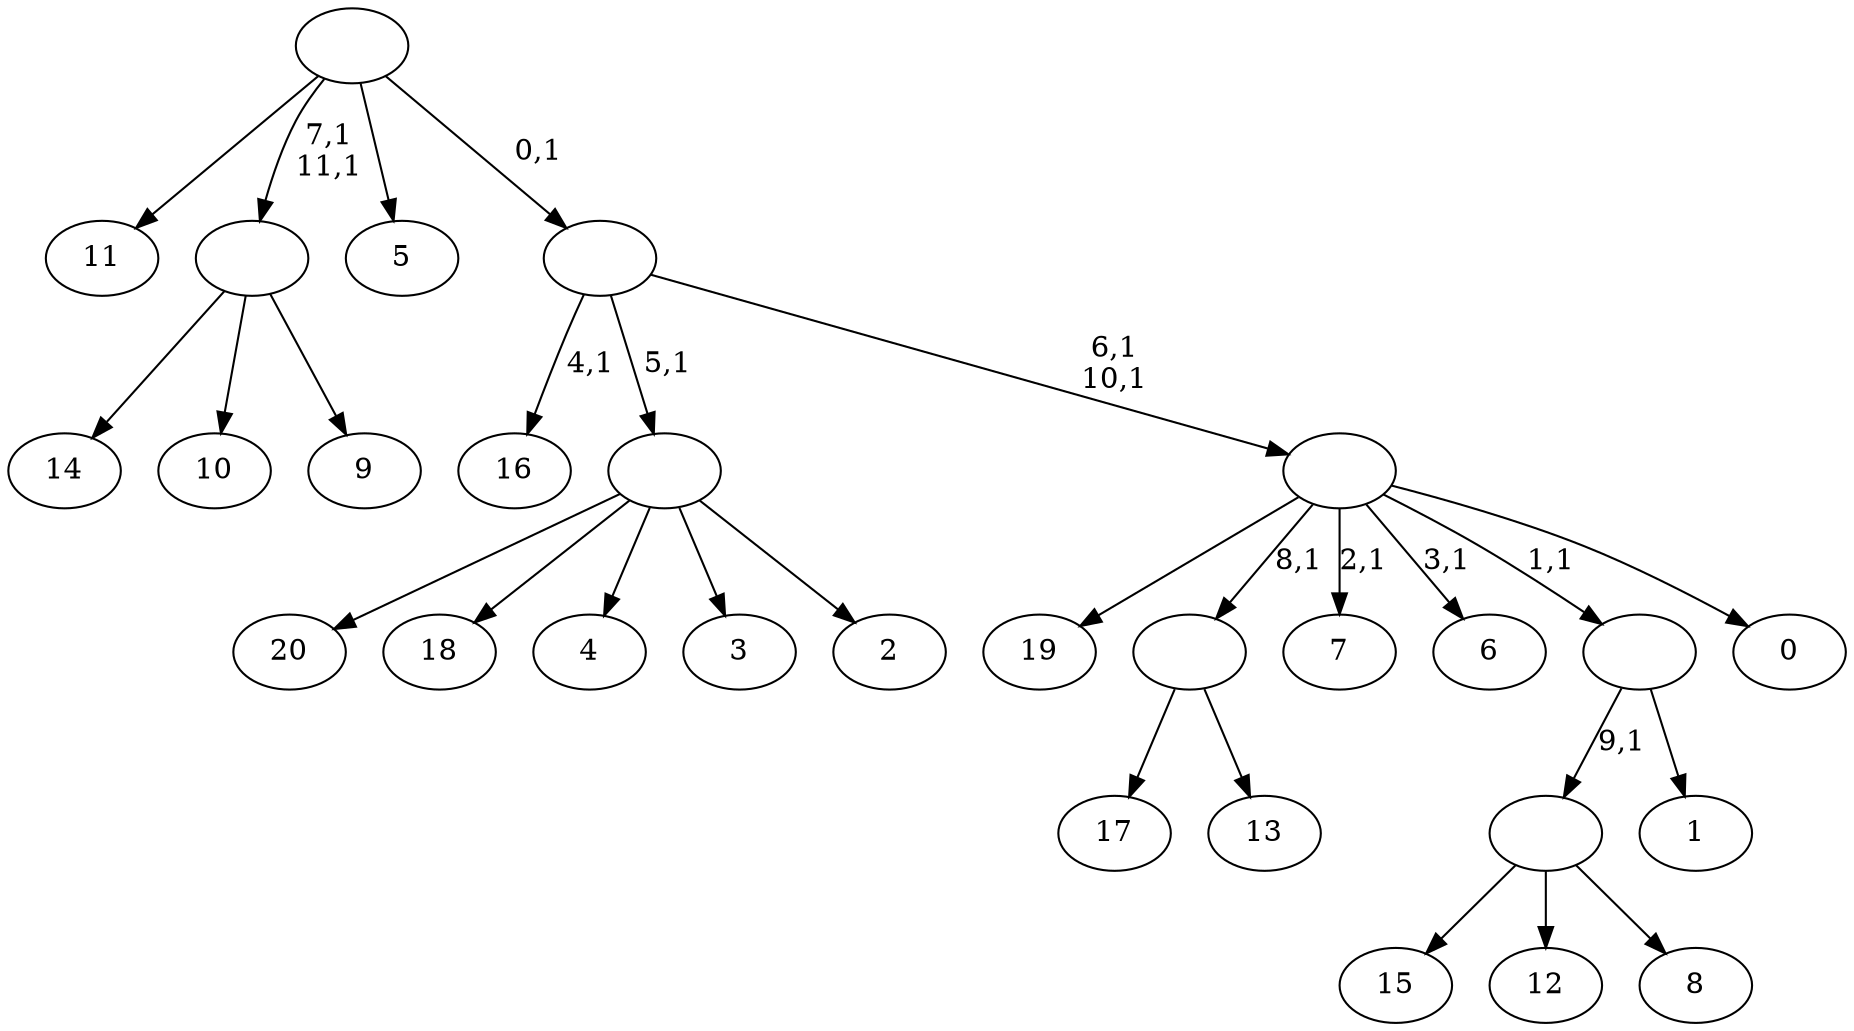 digraph T {
	33 [label="20"]
	32 [label="19"]
	31 [label="18"]
	30 [label="17"]
	29 [label="16"]
	27 [label="15"]
	26 [label="14"]
	25 [label="13"]
	24 [label=""]
	23 [label="12"]
	22 [label="11"]
	21 [label="10"]
	20 [label="9"]
	19 [label=""]
	17 [label="8"]
	16 [label=""]
	15 [label="7"]
	13 [label="6"]
	11 [label="5"]
	10 [label="4"]
	9 [label="3"]
	8 [label="2"]
	7 [label=""]
	6 [label="1"]
	5 [label=""]
	4 [label="0"]
	3 [label=""]
	1 [label=""]
	0 [label=""]
	24 -> 30 [label=""]
	24 -> 25 [label=""]
	19 -> 26 [label=""]
	19 -> 21 [label=""]
	19 -> 20 [label=""]
	16 -> 27 [label=""]
	16 -> 23 [label=""]
	16 -> 17 [label=""]
	7 -> 33 [label=""]
	7 -> 31 [label=""]
	7 -> 10 [label=""]
	7 -> 9 [label=""]
	7 -> 8 [label=""]
	5 -> 16 [label="9,1"]
	5 -> 6 [label=""]
	3 -> 13 [label="3,1"]
	3 -> 15 [label="2,1"]
	3 -> 32 [label=""]
	3 -> 24 [label="8,1"]
	3 -> 5 [label="1,1"]
	3 -> 4 [label=""]
	1 -> 3 [label="6,1\n10,1"]
	1 -> 29 [label="4,1"]
	1 -> 7 [label="5,1"]
	0 -> 19 [label="7,1\n11,1"]
	0 -> 22 [label=""]
	0 -> 11 [label=""]
	0 -> 1 [label="0,1"]
}
